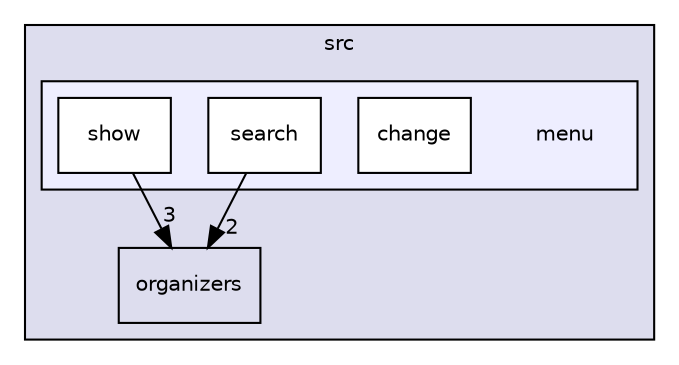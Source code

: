 digraph "/home/dsferreira/dsantosferreira/programming/aed/trabalhos/aerialTransportation/src/menu" {
  compound=true
  node [ fontsize="10", fontname="Helvetica"];
  edge [ labelfontsize="10", labelfontname="Helvetica"];
  subgraph clusterdir_68267d1309a1af8e8297ef4c3efbcdba {
    graph [ bgcolor="#ddddee", pencolor="black", label="src" fontname="Helvetica", fontsize="10", URL="dir_68267d1309a1af8e8297ef4c3efbcdba.html"]
  dir_3dd8768a71172b9a3fa2fd3385abfa54 [shape=box label="organizers" URL="dir_3dd8768a71172b9a3fa2fd3385abfa54.html"];
  subgraph clusterdir_1a56cc8cdc1689899910be5fa4716ee4 {
    graph [ bgcolor="#eeeeff", pencolor="black", label="" URL="dir_1a56cc8cdc1689899910be5fa4716ee4.html"];
    dir_1a56cc8cdc1689899910be5fa4716ee4 [shape=plaintext label="menu"];
  dir_d0d410f7cdcdc9104ddb09a82ca0932b [shape=box label="change" fillcolor="white" style="filled" URL="dir_d0d410f7cdcdc9104ddb09a82ca0932b.html"];
  dir_3cb540ccad32fd21caf1d63b10cc415e [shape=box label="search" fillcolor="white" style="filled" URL="dir_3cb540ccad32fd21caf1d63b10cc415e.html"];
  dir_63454e1fb8d83afee78146abf99d3c46 [shape=box label="show" fillcolor="white" style="filled" URL="dir_63454e1fb8d83afee78146abf99d3c46.html"];
  }
  }
  dir_63454e1fb8d83afee78146abf99d3c46->dir_3dd8768a71172b9a3fa2fd3385abfa54 [headlabel="3", labeldistance=1.5 headhref="dir_000004_000006.html"];
  dir_3cb540ccad32fd21caf1d63b10cc415e->dir_3dd8768a71172b9a3fa2fd3385abfa54 [headlabel="2", labeldistance=1.5 headhref="dir_000003_000006.html"];
}
